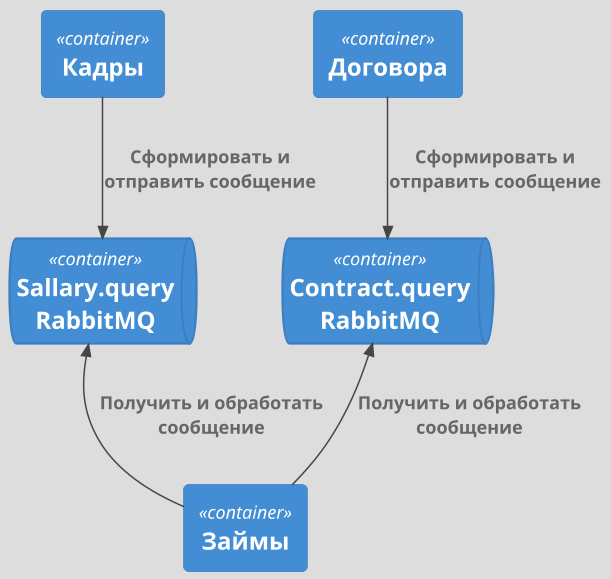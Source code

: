 @startuml
!include <C4/C4_Container>
!theme toy
scale 1.5

Container(kadry, "Кадры")
Container(dogovor, "Договора")
Container(zaimy, "Займы")
ContainerQueue(rabbit1, "Sallary.query\nRabbitMQ")
ContainerQueue(rabbit2, "Contract.query\nRabbitMQ")

Rel_Down(kadry, rabbit1, "Сформировать и отправить сообщение")
Rel_Down(dogovor, rabbit2, "Сформировать и отправить сообщение")

Rel_Up(zaimy, rabbit1, "Получить и обработать сообщение")
Rel_Up(zaimy, rabbit2, "Получить и обработать сообщение")



@enduml